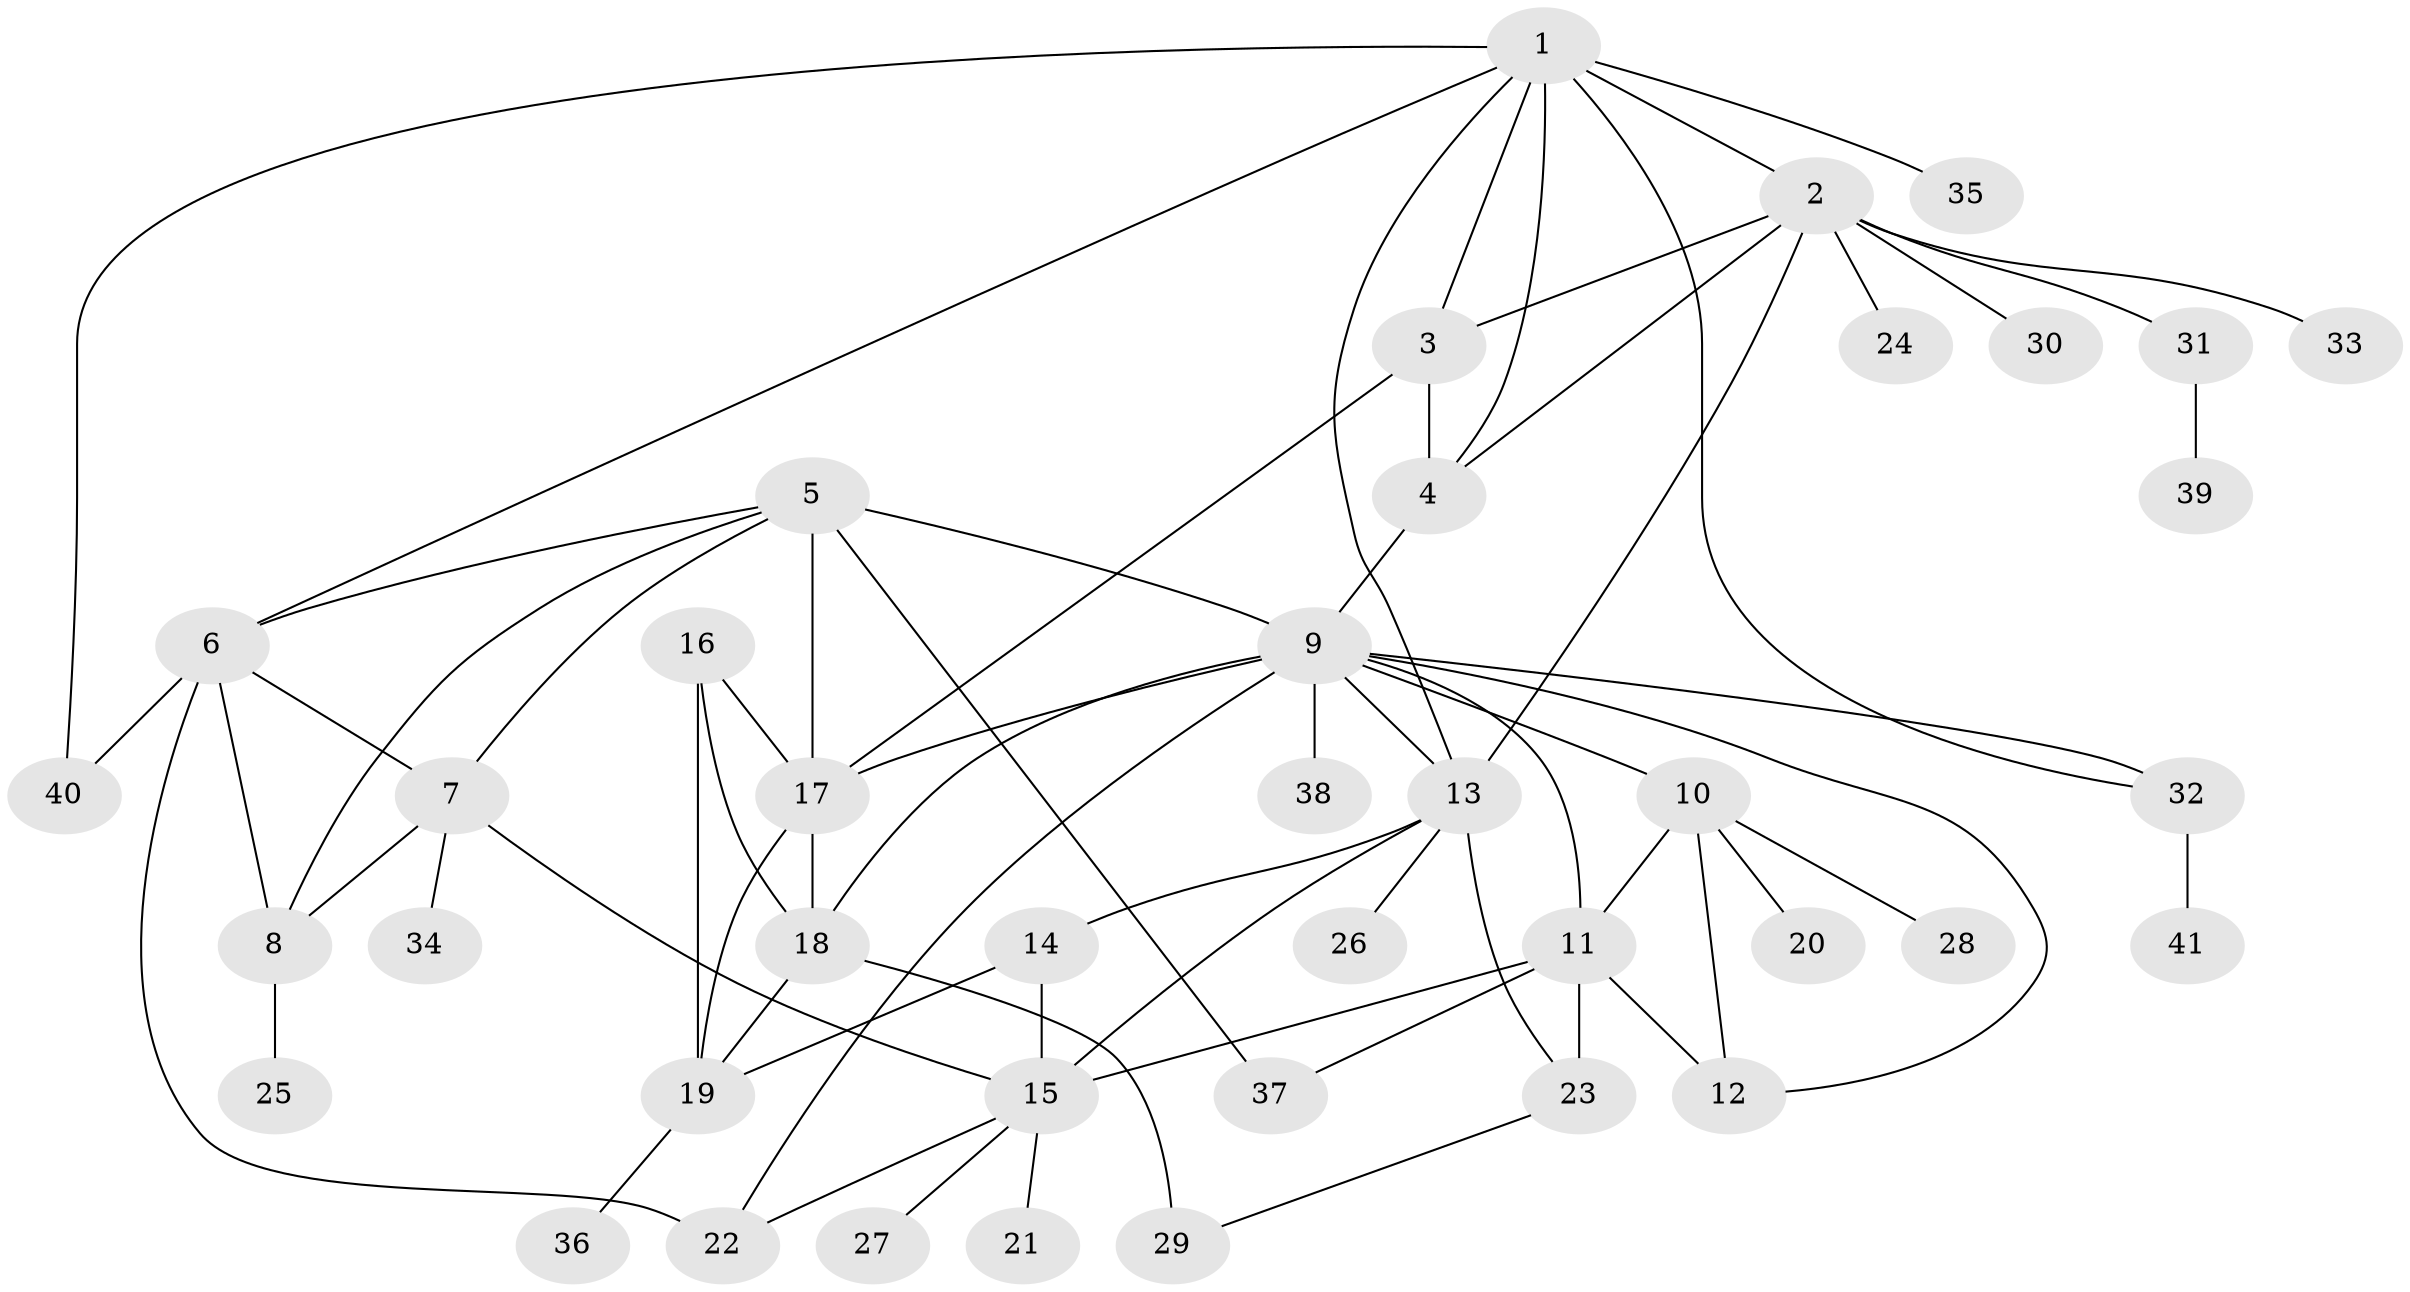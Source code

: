 // original degree distribution, {10: 0.024691358024691357, 9: 0.037037037037037035, 6: 0.04938271604938271, 4: 0.06172839506172839, 8: 0.012345679012345678, 7: 0.024691358024691357, 12: 0.012345679012345678, 11: 0.012345679012345678, 5: 0.024691358024691357, 1: 0.5802469135802469, 3: 0.037037037037037035, 2: 0.12345679012345678}
// Generated by graph-tools (version 1.1) at 2025/37/03/09/25 02:37:17]
// undirected, 41 vertices, 69 edges
graph export_dot {
graph [start="1"]
  node [color=gray90,style=filled];
  1;
  2;
  3;
  4;
  5;
  6;
  7;
  8;
  9;
  10;
  11;
  12;
  13;
  14;
  15;
  16;
  17;
  18;
  19;
  20;
  21;
  22;
  23;
  24;
  25;
  26;
  27;
  28;
  29;
  30;
  31;
  32;
  33;
  34;
  35;
  36;
  37;
  38;
  39;
  40;
  41;
  1 -- 2 [weight=1.0];
  1 -- 3 [weight=1.0];
  1 -- 4 [weight=1.0];
  1 -- 6 [weight=1.0];
  1 -- 13 [weight=1.0];
  1 -- 32 [weight=1.0];
  1 -- 35 [weight=2.0];
  1 -- 40 [weight=1.0];
  2 -- 3 [weight=1.0];
  2 -- 4 [weight=1.0];
  2 -- 13 [weight=1.0];
  2 -- 24 [weight=1.0];
  2 -- 30 [weight=1.0];
  2 -- 31 [weight=1.0];
  2 -- 33 [weight=1.0];
  3 -- 4 [weight=2.0];
  3 -- 17 [weight=1.0];
  4 -- 9 [weight=1.0];
  5 -- 6 [weight=1.0];
  5 -- 7 [weight=1.0];
  5 -- 8 [weight=1.0];
  5 -- 9 [weight=1.0];
  5 -- 17 [weight=1.0];
  5 -- 37 [weight=2.0];
  6 -- 7 [weight=1.0];
  6 -- 8 [weight=1.0];
  6 -- 22 [weight=1.0];
  6 -- 40 [weight=3.0];
  7 -- 8 [weight=1.0];
  7 -- 15 [weight=1.0];
  7 -- 34 [weight=1.0];
  8 -- 25 [weight=3.0];
  9 -- 10 [weight=1.0];
  9 -- 11 [weight=1.0];
  9 -- 12 [weight=1.0];
  9 -- 13 [weight=1.0];
  9 -- 17 [weight=1.0];
  9 -- 18 [weight=1.0];
  9 -- 22 [weight=1.0];
  9 -- 32 [weight=1.0];
  9 -- 38 [weight=1.0];
  10 -- 11 [weight=1.0];
  10 -- 12 [weight=1.0];
  10 -- 20 [weight=1.0];
  10 -- 28 [weight=1.0];
  11 -- 12 [weight=1.0];
  11 -- 15 [weight=1.0];
  11 -- 23 [weight=5.0];
  11 -- 37 [weight=1.0];
  13 -- 14 [weight=2.0];
  13 -- 15 [weight=1.0];
  13 -- 23 [weight=1.0];
  13 -- 26 [weight=1.0];
  14 -- 15 [weight=2.0];
  14 -- 19 [weight=1.0];
  15 -- 21 [weight=1.0];
  15 -- 22 [weight=1.0];
  15 -- 27 [weight=1.0];
  16 -- 17 [weight=2.0];
  16 -- 18 [weight=1.0];
  16 -- 19 [weight=1.0];
  17 -- 18 [weight=1.0];
  17 -- 19 [weight=1.0];
  18 -- 19 [weight=1.0];
  18 -- 29 [weight=5.0];
  19 -- 36 [weight=1.0];
  23 -- 29 [weight=1.0];
  31 -- 39 [weight=1.0];
  32 -- 41 [weight=1.0];
}
